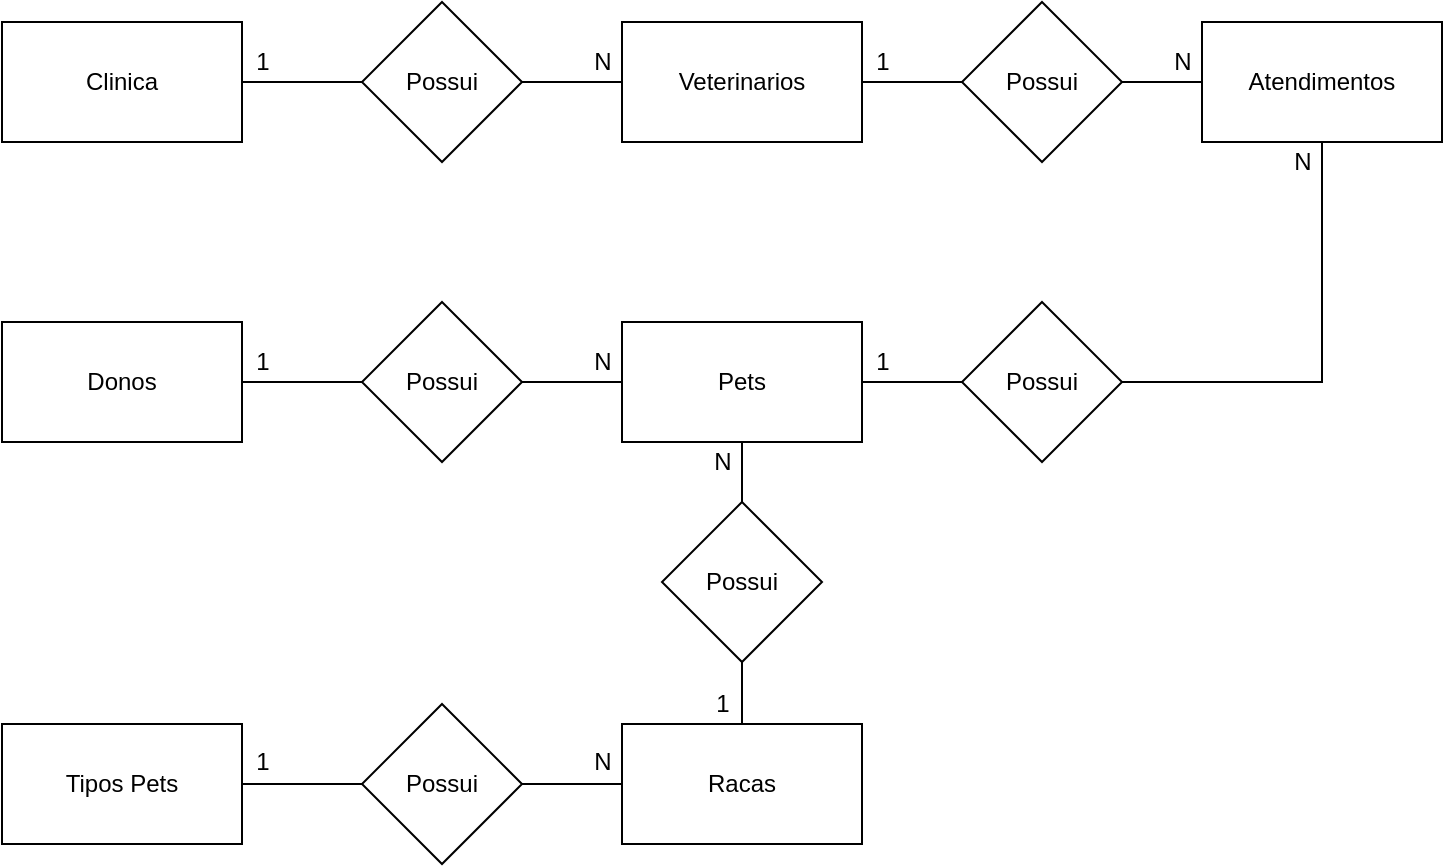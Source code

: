 <mxfile version="14.4.3" type="device" pages="2"><diagram id="XQzvYxQgFVQDmYrkGs5S" name="conceitual"><mxGraphModel dx="1422" dy="705" grid="1" gridSize="10" guides="1" tooltips="1" connect="1" arrows="1" fold="1" page="1" pageScale="1" pageWidth="827" pageHeight="1169" background="none" math="0" shadow="0"><root><mxCell id="0"/><mxCell id="1" parent="0"/><mxCell id="2JyuOrmlL_PyPE6a8k2A-13" style="edgeStyle=orthogonalEdgeStyle;rounded=0;orthogonalLoop=1;jettySize=auto;html=1;entryX=0;entryY=0.5;entryDx=0;entryDy=0;endArrow=none;endFill=0;" edge="1" parent="1" source="GrNN_exZZlfMDmnX6zzU-1" target="2JyuOrmlL_PyPE6a8k2A-7"><mxGeometry relative="1" as="geometry"><mxPoint x="250" y="230" as="targetPoint"/></mxGeometry></mxCell><mxCell id="GrNN_exZZlfMDmnX6zzU-1" value="Clinica" style="rounded=0;whiteSpace=wrap;html=1;" parent="1" vertex="1"><mxGeometry x="80" y="200" width="120" height="60" as="geometry"/></mxCell><mxCell id="2JyuOrmlL_PyPE6a8k2A-1" value="Tipos Pets" style="rounded=0;whiteSpace=wrap;html=1;" vertex="1" parent="1"><mxGeometry x="80" y="551" width="120" height="60" as="geometry"/></mxCell><mxCell id="2JyuOrmlL_PyPE6a8k2A-2" value="Donos" style="rounded=0;whiteSpace=wrap;html=1;" vertex="1" parent="1"><mxGeometry x="80" y="350" width="120" height="60" as="geometry"/></mxCell><mxCell id="2JyuOrmlL_PyPE6a8k2A-15" style="edgeStyle=orthogonalEdgeStyle;rounded=0;orthogonalLoop=1;jettySize=auto;html=1;entryX=0;entryY=0.5;entryDx=0;entryDy=0;endArrow=none;endFill=0;" edge="1" parent="1" source="2JyuOrmlL_PyPE6a8k2A-3" target="2JyuOrmlL_PyPE6a8k2A-10"><mxGeometry relative="1" as="geometry"/></mxCell><mxCell id="2JyuOrmlL_PyPE6a8k2A-3" value="Veterinarios" style="rounded=0;whiteSpace=wrap;html=1;" vertex="1" parent="1"><mxGeometry x="390" y="200" width="120" height="60" as="geometry"/></mxCell><mxCell id="2JyuOrmlL_PyPE6a8k2A-24" value="" style="edgeStyle=orthogonalEdgeStyle;rounded=0;orthogonalLoop=1;jettySize=auto;html=1;endArrow=none;endFill=0;" edge="1" parent="1" source="2JyuOrmlL_PyPE6a8k2A-4" target="2JyuOrmlL_PyPE6a8k2A-8"><mxGeometry relative="1" as="geometry"/></mxCell><mxCell id="2JyuOrmlL_PyPE6a8k2A-4" value="Racas" style="rounded=0;whiteSpace=wrap;html=1;" vertex="1" parent="1"><mxGeometry x="390" y="551" width="120" height="60" as="geometry"/></mxCell><mxCell id="2JyuOrmlL_PyPE6a8k2A-20" style="edgeStyle=orthogonalEdgeStyle;rounded=0;orthogonalLoop=1;jettySize=auto;html=1;exitX=0;exitY=0.5;exitDx=0;exitDy=0;entryX=1;entryY=0.5;entryDx=0;entryDy=0;endArrow=none;endFill=0;" edge="1" parent="1" source="2JyuOrmlL_PyPE6a8k2A-5" target="2JyuOrmlL_PyPE6a8k2A-9"><mxGeometry relative="1" as="geometry"/></mxCell><mxCell id="2JyuOrmlL_PyPE6a8k2A-22" style="edgeStyle=orthogonalEdgeStyle;rounded=0;orthogonalLoop=1;jettySize=auto;html=1;exitX=0.5;exitY=1;exitDx=0;exitDy=0;entryX=0.5;entryY=0;entryDx=0;entryDy=0;endArrow=none;endFill=0;" edge="1" parent="1" source="2JyuOrmlL_PyPE6a8k2A-5" target="2JyuOrmlL_PyPE6a8k2A-12"><mxGeometry relative="1" as="geometry"/></mxCell><mxCell id="2JyuOrmlL_PyPE6a8k2A-5" value="Pets" style="rounded=0;whiteSpace=wrap;html=1;" vertex="1" parent="1"><mxGeometry x="390" y="350" width="120" height="60" as="geometry"/></mxCell><mxCell id="2JyuOrmlL_PyPE6a8k2A-36" style="edgeStyle=orthogonalEdgeStyle;rounded=0;orthogonalLoop=1;jettySize=auto;html=1;entryX=1;entryY=0.5;entryDx=0;entryDy=0;endArrow=none;endFill=0;" edge="1" parent="1" source="2JyuOrmlL_PyPE6a8k2A-6" target="2JyuOrmlL_PyPE6a8k2A-11"><mxGeometry relative="1" as="geometry"><Array as="points"><mxPoint x="740" y="380"/></Array></mxGeometry></mxCell><mxCell id="2JyuOrmlL_PyPE6a8k2A-6" value="Atendimentos" style="rounded=0;whiteSpace=wrap;html=1;" vertex="1" parent="1"><mxGeometry x="680" y="200" width="120" height="60" as="geometry"/></mxCell><mxCell id="2JyuOrmlL_PyPE6a8k2A-14" style="edgeStyle=orthogonalEdgeStyle;rounded=0;orthogonalLoop=1;jettySize=auto;html=1;exitX=1;exitY=0.5;exitDx=0;exitDy=0;entryX=0;entryY=0.5;entryDx=0;entryDy=0;endArrow=none;endFill=0;" edge="1" parent="1" source="2JyuOrmlL_PyPE6a8k2A-7" target="2JyuOrmlL_PyPE6a8k2A-3"><mxGeometry relative="1" as="geometry"/></mxCell><mxCell id="2JyuOrmlL_PyPE6a8k2A-7" value="Possui" style="rhombus;whiteSpace=wrap;html=1;" vertex="1" parent="1"><mxGeometry x="260" y="190" width="80" height="80" as="geometry"/></mxCell><mxCell id="2JyuOrmlL_PyPE6a8k2A-25" value="" style="edgeStyle=orthogonalEdgeStyle;rounded=0;orthogonalLoop=1;jettySize=auto;html=1;endArrow=none;endFill=0;" edge="1" parent="1" source="2JyuOrmlL_PyPE6a8k2A-8" target="2JyuOrmlL_PyPE6a8k2A-1"><mxGeometry relative="1" as="geometry"/></mxCell><mxCell id="2JyuOrmlL_PyPE6a8k2A-8" value="Possui" style="rhombus;whiteSpace=wrap;html=1;" vertex="1" parent="1"><mxGeometry x="260" y="541" width="80" height="80" as="geometry"/></mxCell><mxCell id="2JyuOrmlL_PyPE6a8k2A-21" style="edgeStyle=orthogonalEdgeStyle;rounded=0;orthogonalLoop=1;jettySize=auto;html=1;exitX=0;exitY=0.5;exitDx=0;exitDy=0;entryX=1;entryY=0.5;entryDx=0;entryDy=0;endArrow=none;endFill=0;" edge="1" parent="1" source="2JyuOrmlL_PyPE6a8k2A-9" target="2JyuOrmlL_PyPE6a8k2A-2"><mxGeometry relative="1" as="geometry"/></mxCell><mxCell id="2JyuOrmlL_PyPE6a8k2A-9" value="Possui" style="rhombus;whiteSpace=wrap;html=1;" vertex="1" parent="1"><mxGeometry x="260" y="340" width="80" height="80" as="geometry"/></mxCell><mxCell id="2JyuOrmlL_PyPE6a8k2A-16" style="edgeStyle=orthogonalEdgeStyle;rounded=0;orthogonalLoop=1;jettySize=auto;html=1;entryX=0;entryY=0.5;entryDx=0;entryDy=0;endArrow=none;endFill=0;" edge="1" parent="1" source="2JyuOrmlL_PyPE6a8k2A-10" target="2JyuOrmlL_PyPE6a8k2A-6"><mxGeometry relative="1" as="geometry"/></mxCell><mxCell id="2JyuOrmlL_PyPE6a8k2A-10" value="Possui" style="rhombus;whiteSpace=wrap;html=1;" vertex="1" parent="1"><mxGeometry x="560" y="190" width="80" height="80" as="geometry"/></mxCell><mxCell id="2JyuOrmlL_PyPE6a8k2A-18" style="edgeStyle=orthogonalEdgeStyle;rounded=0;orthogonalLoop=1;jettySize=auto;html=1;exitX=0;exitY=0.5;exitDx=0;exitDy=0;endArrow=none;endFill=0;entryX=1;entryY=0.5;entryDx=0;entryDy=0;" edge="1" parent="1" source="2JyuOrmlL_PyPE6a8k2A-11" target="2JyuOrmlL_PyPE6a8k2A-5"><mxGeometry relative="1" as="geometry"><mxPoint x="520" y="380" as="targetPoint"/></mxGeometry></mxCell><mxCell id="2JyuOrmlL_PyPE6a8k2A-11" value="Possui" style="rhombus;whiteSpace=wrap;html=1;" vertex="1" parent="1"><mxGeometry x="560" y="340" width="80" height="80" as="geometry"/></mxCell><mxCell id="2JyuOrmlL_PyPE6a8k2A-23" style="edgeStyle=orthogonalEdgeStyle;rounded=0;orthogonalLoop=1;jettySize=auto;html=1;exitX=0.5;exitY=1;exitDx=0;exitDy=0;entryX=0.5;entryY=0;entryDx=0;entryDy=0;endArrow=none;endFill=0;" edge="1" parent="1" source="2JyuOrmlL_PyPE6a8k2A-12" target="2JyuOrmlL_PyPE6a8k2A-4"><mxGeometry relative="1" as="geometry"/></mxCell><mxCell id="2JyuOrmlL_PyPE6a8k2A-12" value="Possui" style="rhombus;whiteSpace=wrap;html=1;" vertex="1" parent="1"><mxGeometry x="410" y="440" width="80" height="80" as="geometry"/></mxCell><mxCell id="2JyuOrmlL_PyPE6a8k2A-26" value="1" style="text;html=1;align=center;verticalAlign=middle;resizable=0;points=[];autosize=1;" vertex="1" parent="1"><mxGeometry x="200" y="210" width="20" height="20" as="geometry"/></mxCell><mxCell id="2JyuOrmlL_PyPE6a8k2A-27" value="N" style="text;html=1;align=center;verticalAlign=middle;resizable=0;points=[];autosize=1;" vertex="1" parent="1"><mxGeometry x="370" y="210" width="20" height="20" as="geometry"/></mxCell><mxCell id="2JyuOrmlL_PyPE6a8k2A-28" value="1" style="text;html=1;align=center;verticalAlign=middle;resizable=0;points=[];autosize=1;" vertex="1" parent="1"><mxGeometry x="200" y="360" width="20" height="20" as="geometry"/></mxCell><mxCell id="2JyuOrmlL_PyPE6a8k2A-29" value="N" style="text;html=1;align=center;verticalAlign=middle;resizable=0;points=[];autosize=1;" vertex="1" parent="1"><mxGeometry x="370" y="360" width="20" height="20" as="geometry"/></mxCell><mxCell id="2JyuOrmlL_PyPE6a8k2A-30" value="1" style="text;html=1;align=center;verticalAlign=middle;resizable=0;points=[];autosize=1;" vertex="1" parent="1"><mxGeometry x="200" y="560" width="20" height="20" as="geometry"/></mxCell><mxCell id="2JyuOrmlL_PyPE6a8k2A-31" value="N" style="text;html=1;align=center;verticalAlign=middle;resizable=0;points=[];autosize=1;" vertex="1" parent="1"><mxGeometry x="370" y="560" width="20" height="20" as="geometry"/></mxCell><mxCell id="2JyuOrmlL_PyPE6a8k2A-32" value="1" style="text;html=1;align=center;verticalAlign=middle;resizable=0;points=[];autosize=1;" vertex="1" parent="1"><mxGeometry x="510" y="210" width="20" height="20" as="geometry"/></mxCell><mxCell id="2JyuOrmlL_PyPE6a8k2A-33" value="N" style="text;html=1;align=center;verticalAlign=middle;resizable=0;points=[];autosize=1;" vertex="1" parent="1"><mxGeometry x="660" y="210" width="20" height="20" as="geometry"/></mxCell><mxCell id="2JyuOrmlL_PyPE6a8k2A-34" value="1" style="text;html=1;align=center;verticalAlign=middle;resizable=0;points=[];autosize=1;" vertex="1" parent="1"><mxGeometry x="510" y="360" width="20" height="20" as="geometry"/></mxCell><mxCell id="2JyuOrmlL_PyPE6a8k2A-35" value="N" style="text;html=1;align=center;verticalAlign=middle;resizable=0;points=[];autosize=1;" vertex="1" parent="1"><mxGeometry x="720" y="260" width="20" height="20" as="geometry"/></mxCell><mxCell id="2JyuOrmlL_PyPE6a8k2A-37" value="N" style="text;html=1;align=center;verticalAlign=middle;resizable=0;points=[];autosize=1;" vertex="1" parent="1"><mxGeometry x="430" y="410" width="20" height="20" as="geometry"/></mxCell><mxCell id="2JyuOrmlL_PyPE6a8k2A-38" value="1" style="text;html=1;align=center;verticalAlign=middle;resizable=0;points=[];autosize=1;" vertex="1" parent="1"><mxGeometry x="430" y="531" width="20" height="20" as="geometry"/></mxCell></root></mxGraphModel></diagram><diagram id="OVtbFl0XlnyGS2p2nH_j" name="logico"><mxGraphModel dx="1422" dy="705" grid="1" gridSize="10" guides="1" tooltips="1" connect="1" arrows="1" fold="1" page="1" pageScale="1" pageWidth="827" pageHeight="1169" math="0" shadow="0"><root><mxCell id="vdQqiKLX2M6GCcPtVr5A-0"/><mxCell id="vdQqiKLX2M6GCcPtVr5A-1" parent="vdQqiKLX2M6GCcPtVr5A-0"/><mxCell id="j0yR2iLDxVLnHezjQbnk-0" value="Clinicas" style="shape=table;startSize=30;container=1;collapsible=1;childLayout=tableLayout;fixedRows=1;rowLines=0;fontStyle=1;align=center;resizeLast=1;" vertex="1" parent="vdQqiKLX2M6GCcPtVr5A-1"><mxGeometry width="180" height="160" as="geometry"/></mxCell><mxCell id="j0yR2iLDxVLnHezjQbnk-1" value="" style="shape=partialRectangle;collapsible=0;dropTarget=0;pointerEvents=0;fillColor=none;top=0;left=0;bottom=1;right=0;points=[[0,0.5],[1,0.5]];portConstraint=eastwest;" vertex="1" parent="j0yR2iLDxVLnHezjQbnk-0"><mxGeometry y="30" width="180" height="30" as="geometry"/></mxCell><mxCell id="j0yR2iLDxVLnHezjQbnk-2" value="PK" style="shape=partialRectangle;connectable=0;fillColor=none;top=0;left=0;bottom=0;right=0;fontStyle=1;overflow=hidden;" vertex="1" parent="j0yR2iLDxVLnHezjQbnk-1"><mxGeometry width="30" height="30" as="geometry"/></mxCell><mxCell id="j0yR2iLDxVLnHezjQbnk-3" value="idClinica" style="shape=partialRectangle;connectable=0;fillColor=none;top=0;left=0;bottom=0;right=0;align=left;spacingLeft=6;fontStyle=5;overflow=hidden;" vertex="1" parent="j0yR2iLDxVLnHezjQbnk-1"><mxGeometry x="30" width="150" height="30" as="geometry"/></mxCell><mxCell id="j0yR2iLDxVLnHezjQbnk-4" value="" style="shape=partialRectangle;collapsible=0;dropTarget=0;pointerEvents=0;fillColor=none;top=0;left=0;bottom=0;right=0;points=[[0,0.5],[1,0.5]];portConstraint=eastwest;" vertex="1" parent="j0yR2iLDxVLnHezjQbnk-0"><mxGeometry y="60" width="180" height="30" as="geometry"/></mxCell><mxCell id="j0yR2iLDxVLnHezjQbnk-5" value="" style="shape=partialRectangle;connectable=0;fillColor=none;top=0;left=0;bottom=0;right=0;editable=1;overflow=hidden;" vertex="1" parent="j0yR2iLDxVLnHezjQbnk-4"><mxGeometry width="30" height="30" as="geometry"/></mxCell><mxCell id="j0yR2iLDxVLnHezjQbnk-6" value="Razao social" style="shape=partialRectangle;connectable=0;fillColor=none;top=0;left=0;bottom=0;right=0;align=left;spacingLeft=6;overflow=hidden;" vertex="1" parent="j0yR2iLDxVLnHezjQbnk-4"><mxGeometry x="30" width="150" height="30" as="geometry"/></mxCell><mxCell id="j0yR2iLDxVLnHezjQbnk-7" value="" style="shape=partialRectangle;collapsible=0;dropTarget=0;pointerEvents=0;fillColor=none;top=0;left=0;bottom=0;right=0;points=[[0,0.5],[1,0.5]];portConstraint=eastwest;" vertex="1" parent="j0yR2iLDxVLnHezjQbnk-0"><mxGeometry y="90" width="180" height="30" as="geometry"/></mxCell><mxCell id="j0yR2iLDxVLnHezjQbnk-8" value="" style="shape=partialRectangle;connectable=0;fillColor=none;top=0;left=0;bottom=0;right=0;editable=1;overflow=hidden;" vertex="1" parent="j0yR2iLDxVLnHezjQbnk-7"><mxGeometry width="30" height="30" as="geometry"/></mxCell><mxCell id="j0yR2iLDxVLnHezjQbnk-9" value="CNPJ" style="shape=partialRectangle;connectable=0;fillColor=none;top=0;left=0;bottom=0;right=0;align=left;spacingLeft=6;overflow=hidden;" vertex="1" parent="j0yR2iLDxVLnHezjQbnk-7"><mxGeometry x="30" width="150" height="30" as="geometry"/></mxCell><mxCell id="j0yR2iLDxVLnHezjQbnk-10" value="" style="shape=partialRectangle;collapsible=0;dropTarget=0;pointerEvents=0;fillColor=none;top=0;left=0;bottom=0;right=0;points=[[0,0.5],[1,0.5]];portConstraint=eastwest;" vertex="1" parent="j0yR2iLDxVLnHezjQbnk-0"><mxGeometry y="120" width="180" height="30" as="geometry"/></mxCell><mxCell id="j0yR2iLDxVLnHezjQbnk-11" value="" style="shape=partialRectangle;connectable=0;fillColor=none;top=0;left=0;bottom=0;right=0;editable=1;overflow=hidden;" vertex="1" parent="j0yR2iLDxVLnHezjQbnk-10"><mxGeometry width="30" height="30" as="geometry"/></mxCell><mxCell id="j0yR2iLDxVLnHezjQbnk-12" value="Endereco" style="shape=partialRectangle;connectable=0;fillColor=none;top=0;left=0;bottom=0;right=0;align=left;spacingLeft=6;overflow=hidden;" vertex="1" parent="j0yR2iLDxVLnHezjQbnk-10"><mxGeometry x="30" width="150" height="30" as="geometry"/></mxCell><mxCell id="j0yR2iLDxVLnHezjQbnk-13" value="Veterinarios" style="shape=table;startSize=30;container=1;collapsible=1;childLayout=tableLayout;fixedRows=1;rowLines=0;fontStyle=1;align=center;resizeLast=1;" vertex="1" parent="vdQqiKLX2M6GCcPtVr5A-1"><mxGeometry x="280" width="180" height="160" as="geometry"/></mxCell><mxCell id="j0yR2iLDxVLnHezjQbnk-14" value="" style="shape=partialRectangle;collapsible=0;dropTarget=0;pointerEvents=0;fillColor=none;top=0;left=0;bottom=0;right=0;points=[[0,0.5],[1,0.5]];portConstraint=eastwest;" vertex="1" parent="j0yR2iLDxVLnHezjQbnk-13"><mxGeometry y="30" width="180" height="30" as="geometry"/></mxCell><mxCell id="j0yR2iLDxVLnHezjQbnk-15" value="PK" style="shape=partialRectangle;connectable=0;fillColor=none;top=0;left=0;bottom=0;right=0;fontStyle=1;overflow=hidden;" vertex="1" parent="j0yR2iLDxVLnHezjQbnk-14"><mxGeometry width="60" height="30" as="geometry"/></mxCell><mxCell id="j0yR2iLDxVLnHezjQbnk-16" value="idveterinario" style="shape=partialRectangle;connectable=0;fillColor=none;top=0;left=0;bottom=0;right=0;align=left;spacingLeft=6;fontStyle=5;overflow=hidden;" vertex="1" parent="j0yR2iLDxVLnHezjQbnk-14"><mxGeometry x="60" width="120" height="30" as="geometry"/></mxCell><mxCell id="j0yR2iLDxVLnHezjQbnk-17" value="" style="shape=partialRectangle;collapsible=0;dropTarget=0;pointerEvents=0;fillColor=none;top=0;left=0;bottom=1;right=0;points=[[0,0.5],[1,0.5]];portConstraint=eastwest;" vertex="1" parent="j0yR2iLDxVLnHezjQbnk-13"><mxGeometry y="60" width="180" height="30" as="geometry"/></mxCell><mxCell id="j0yR2iLDxVLnHezjQbnk-18" value="FK" style="shape=partialRectangle;connectable=0;fillColor=none;top=0;left=0;bottom=0;right=0;fontStyle=1;overflow=hidden;" vertex="1" parent="j0yR2iLDxVLnHezjQbnk-17"><mxGeometry width="60" height="30" as="geometry"/></mxCell><mxCell id="j0yR2iLDxVLnHezjQbnk-19" value="idClinica" style="shape=partialRectangle;connectable=0;fillColor=none;top=0;left=0;bottom=0;right=0;align=left;spacingLeft=6;fontStyle=5;overflow=hidden;" vertex="1" parent="j0yR2iLDxVLnHezjQbnk-17"><mxGeometry x="60" width="120" height="30" as="geometry"/></mxCell><mxCell id="j0yR2iLDxVLnHezjQbnk-20" value="" style="shape=partialRectangle;collapsible=0;dropTarget=0;pointerEvents=0;fillColor=none;top=0;left=0;bottom=0;right=0;points=[[0,0.5],[1,0.5]];portConstraint=eastwest;" vertex="1" parent="j0yR2iLDxVLnHezjQbnk-13"><mxGeometry y="90" width="180" height="30" as="geometry"/></mxCell><mxCell id="j0yR2iLDxVLnHezjQbnk-21" value="" style="shape=partialRectangle;connectable=0;fillColor=none;top=0;left=0;bottom=0;right=0;editable=1;overflow=hidden;" vertex="1" parent="j0yR2iLDxVLnHezjQbnk-20"><mxGeometry width="60" height="30" as="geometry"/></mxCell><mxCell id="j0yR2iLDxVLnHezjQbnk-22" value="Nome" style="shape=partialRectangle;connectable=0;fillColor=none;top=0;left=0;bottom=0;right=0;align=left;spacingLeft=6;overflow=hidden;" vertex="1" parent="j0yR2iLDxVLnHezjQbnk-20"><mxGeometry x="60" width="120" height="30" as="geometry"/></mxCell><mxCell id="j0yR2iLDxVLnHezjQbnk-23" value="" style="shape=partialRectangle;collapsible=0;dropTarget=0;pointerEvents=0;fillColor=none;top=0;left=0;bottom=0;right=0;points=[[0,0.5],[1,0.5]];portConstraint=eastwest;" vertex="1" parent="j0yR2iLDxVLnHezjQbnk-13"><mxGeometry y="120" width="180" height="30" as="geometry"/></mxCell><mxCell id="j0yR2iLDxVLnHezjQbnk-24" value="" style="shape=partialRectangle;connectable=0;fillColor=none;top=0;left=0;bottom=0;right=0;editable=1;overflow=hidden;" vertex="1" parent="j0yR2iLDxVLnHezjQbnk-23"><mxGeometry width="60" height="30" as="geometry"/></mxCell><mxCell id="j0yR2iLDxVLnHezjQbnk-25" value="CRMV" style="shape=partialRectangle;connectable=0;fillColor=none;top=0;left=0;bottom=0;right=0;align=left;spacingLeft=6;overflow=hidden;" vertex="1" parent="j0yR2iLDxVLnHezjQbnk-23"><mxGeometry x="60" width="120" height="30" as="geometry"/></mxCell><mxCell id="j0yR2iLDxVLnHezjQbnk-26" value="Atendimentos" style="shape=table;startSize=30;container=1;collapsible=1;childLayout=tableLayout;fixedRows=1;rowLines=0;fontStyle=1;align=center;resizeLast=1;" vertex="1" parent="vdQqiKLX2M6GCcPtVr5A-1"><mxGeometry x="560" width="180" height="190" as="geometry"/></mxCell><mxCell id="j0yR2iLDxVLnHezjQbnk-27" value="" style="shape=partialRectangle;collapsible=0;dropTarget=0;pointerEvents=0;fillColor=none;top=0;left=0;bottom=0;right=0;points=[[0,0.5],[1,0.5]];portConstraint=eastwest;" vertex="1" parent="j0yR2iLDxVLnHezjQbnk-26"><mxGeometry y="30" width="180" height="30" as="geometry"/></mxCell><mxCell id="j0yR2iLDxVLnHezjQbnk-28" value="PK" style="shape=partialRectangle;connectable=0;fillColor=none;top=0;left=0;bottom=0;right=0;fontStyle=1;overflow=hidden;" vertex="1" parent="j0yR2iLDxVLnHezjQbnk-27"><mxGeometry width="60" height="30" as="geometry"/></mxCell><mxCell id="j0yR2iLDxVLnHezjQbnk-29" value="idAtendimento" style="shape=partialRectangle;connectable=0;fillColor=none;top=0;left=0;bottom=0;right=0;align=left;spacingLeft=6;fontStyle=5;overflow=hidden;" vertex="1" parent="j0yR2iLDxVLnHezjQbnk-27"><mxGeometry x="60" width="120" height="30" as="geometry"/></mxCell><mxCell id="j0yR2iLDxVLnHezjQbnk-45" value="" style="shape=partialRectangle;collapsible=0;dropTarget=0;pointerEvents=0;fillColor=none;top=0;left=0;bottom=0;right=0;points=[[0,0.5],[1,0.5]];portConstraint=eastwest;" vertex="1" parent="j0yR2iLDxVLnHezjQbnk-26"><mxGeometry y="60" width="180" height="30" as="geometry"/></mxCell><mxCell id="j0yR2iLDxVLnHezjQbnk-46" value="FK" style="shape=partialRectangle;connectable=0;fillColor=none;top=0;left=0;bottom=0;right=0;fontStyle=1;overflow=hidden;" vertex="1" parent="j0yR2iLDxVLnHezjQbnk-45"><mxGeometry width="60" height="30" as="geometry"/></mxCell><mxCell id="j0yR2iLDxVLnHezjQbnk-47" value="idVeterinario" style="shape=partialRectangle;connectable=0;fillColor=none;top=0;left=0;bottom=0;right=0;align=left;spacingLeft=6;fontStyle=5;overflow=hidden;" vertex="1" parent="j0yR2iLDxVLnHezjQbnk-45"><mxGeometry x="60" width="120" height="30" as="geometry"/></mxCell><mxCell id="j0yR2iLDxVLnHezjQbnk-30" value="" style="shape=partialRectangle;collapsible=0;dropTarget=0;pointerEvents=0;fillColor=none;top=0;left=0;bottom=1;right=0;points=[[0,0.5],[1,0.5]];portConstraint=eastwest;" vertex="1" parent="j0yR2iLDxVLnHezjQbnk-26"><mxGeometry y="90" width="180" height="30" as="geometry"/></mxCell><mxCell id="j0yR2iLDxVLnHezjQbnk-31" value="FK" style="shape=partialRectangle;connectable=0;fillColor=none;top=0;left=0;bottom=0;right=0;fontStyle=1;overflow=hidden;" vertex="1" parent="j0yR2iLDxVLnHezjQbnk-30"><mxGeometry width="60" height="30" as="geometry"/></mxCell><mxCell id="j0yR2iLDxVLnHezjQbnk-32" value="idPet" style="shape=partialRectangle;connectable=0;fillColor=none;top=0;left=0;bottom=0;right=0;align=left;spacingLeft=6;fontStyle=5;overflow=hidden;" vertex="1" parent="j0yR2iLDxVLnHezjQbnk-30"><mxGeometry x="60" width="120" height="30" as="geometry"/></mxCell><mxCell id="j0yR2iLDxVLnHezjQbnk-33" value="" style="shape=partialRectangle;collapsible=0;dropTarget=0;pointerEvents=0;fillColor=none;top=0;left=0;bottom=0;right=0;points=[[0,0.5],[1,0.5]];portConstraint=eastwest;" vertex="1" parent="j0yR2iLDxVLnHezjQbnk-26"><mxGeometry y="120" width="180" height="30" as="geometry"/></mxCell><mxCell id="j0yR2iLDxVLnHezjQbnk-34" value="" style="shape=partialRectangle;connectable=0;fillColor=none;top=0;left=0;bottom=0;right=0;editable=1;overflow=hidden;" vertex="1" parent="j0yR2iLDxVLnHezjQbnk-33"><mxGeometry width="60" height="30" as="geometry"/></mxCell><mxCell id="j0yR2iLDxVLnHezjQbnk-35" value="Descricao" style="shape=partialRectangle;connectable=0;fillColor=none;top=0;left=0;bottom=0;right=0;align=left;spacingLeft=6;overflow=hidden;" vertex="1" parent="j0yR2iLDxVLnHezjQbnk-33"><mxGeometry x="60" width="120" height="30" as="geometry"/></mxCell><mxCell id="j0yR2iLDxVLnHezjQbnk-36" value="" style="shape=partialRectangle;collapsible=0;dropTarget=0;pointerEvents=0;fillColor=none;top=0;left=0;bottom=0;right=0;points=[[0,0.5],[1,0.5]];portConstraint=eastwest;" vertex="1" parent="j0yR2iLDxVLnHezjQbnk-26"><mxGeometry y="150" width="180" height="30" as="geometry"/></mxCell><mxCell id="j0yR2iLDxVLnHezjQbnk-37" value="" style="shape=partialRectangle;connectable=0;fillColor=none;top=0;left=0;bottom=0;right=0;editable=1;overflow=hidden;" vertex="1" parent="j0yR2iLDxVLnHezjQbnk-36"><mxGeometry width="60" height="30" as="geometry"/></mxCell><mxCell id="j0yR2iLDxVLnHezjQbnk-38" value="DataAtendimento" style="shape=partialRectangle;connectable=0;fillColor=none;top=0;left=0;bottom=0;right=0;align=left;spacingLeft=6;overflow=hidden;" vertex="1" parent="j0yR2iLDxVLnHezjQbnk-36"><mxGeometry x="60" width="120" height="30" as="geometry"/></mxCell><mxCell id="j0yR2iLDxVLnHezjQbnk-48" value="Pets" style="shape=table;startSize=30;container=1;collapsible=1;childLayout=tableLayout;fixedRows=1;rowLines=0;fontStyle=1;align=center;resizeLast=1;" vertex="1" parent="vdQqiKLX2M6GCcPtVr5A-1"><mxGeometry x="280" y="240" width="180" height="190" as="geometry"/></mxCell><mxCell id="j0yR2iLDxVLnHezjQbnk-49" value="" style="shape=partialRectangle;collapsible=0;dropTarget=0;pointerEvents=0;fillColor=none;top=0;left=0;bottom=0;right=0;points=[[0,0.5],[1,0.5]];portConstraint=eastwest;" vertex="1" parent="j0yR2iLDxVLnHezjQbnk-48"><mxGeometry y="30" width="180" height="30" as="geometry"/></mxCell><mxCell id="j0yR2iLDxVLnHezjQbnk-50" value="PK" style="shape=partialRectangle;connectable=0;fillColor=none;top=0;left=0;bottom=0;right=0;fontStyle=1;overflow=hidden;" vertex="1" parent="j0yR2iLDxVLnHezjQbnk-49"><mxGeometry width="60" height="30" as="geometry"/></mxCell><mxCell id="j0yR2iLDxVLnHezjQbnk-51" value="idPet" style="shape=partialRectangle;connectable=0;fillColor=none;top=0;left=0;bottom=0;right=0;align=left;spacingLeft=6;fontStyle=5;overflow=hidden;" vertex="1" parent="j0yR2iLDxVLnHezjQbnk-49"><mxGeometry x="60" width="120" height="30" as="geometry"/></mxCell><mxCell id="j0yR2iLDxVLnHezjQbnk-52" value="" style="shape=partialRectangle;collapsible=0;dropTarget=0;pointerEvents=0;fillColor=none;top=0;left=0;bottom=0;right=0;points=[[0,0.5],[1,0.5]];portConstraint=eastwest;" vertex="1" parent="j0yR2iLDxVLnHezjQbnk-48"><mxGeometry y="60" width="180" height="30" as="geometry"/></mxCell><mxCell id="j0yR2iLDxVLnHezjQbnk-53" value="FK" style="shape=partialRectangle;connectable=0;fillColor=none;top=0;left=0;bottom=0;right=0;fontStyle=1;overflow=hidden;" vertex="1" parent="j0yR2iLDxVLnHezjQbnk-52"><mxGeometry width="60" height="30" as="geometry"/></mxCell><mxCell id="j0yR2iLDxVLnHezjQbnk-54" value="idRaca" style="shape=partialRectangle;connectable=0;fillColor=none;top=0;left=0;bottom=0;right=0;align=left;spacingLeft=6;fontStyle=5;overflow=hidden;" vertex="1" parent="j0yR2iLDxVLnHezjQbnk-52"><mxGeometry x="60" width="120" height="30" as="geometry"/></mxCell><mxCell id="j0yR2iLDxVLnHezjQbnk-55" value="" style="shape=partialRectangle;collapsible=0;dropTarget=0;pointerEvents=0;fillColor=none;top=0;left=0;bottom=1;right=0;points=[[0,0.5],[1,0.5]];portConstraint=eastwest;" vertex="1" parent="j0yR2iLDxVLnHezjQbnk-48"><mxGeometry y="90" width="180" height="30" as="geometry"/></mxCell><mxCell id="j0yR2iLDxVLnHezjQbnk-56" value="FK" style="shape=partialRectangle;connectable=0;fillColor=none;top=0;left=0;bottom=0;right=0;fontStyle=1;overflow=hidden;" vertex="1" parent="j0yR2iLDxVLnHezjQbnk-55"><mxGeometry width="60" height="30" as="geometry"/></mxCell><mxCell id="j0yR2iLDxVLnHezjQbnk-57" value="idDono" style="shape=partialRectangle;connectable=0;fillColor=none;top=0;left=0;bottom=0;right=0;align=left;spacingLeft=6;fontStyle=5;overflow=hidden;" vertex="1" parent="j0yR2iLDxVLnHezjQbnk-55"><mxGeometry x="60" width="120" height="30" as="geometry"/></mxCell><mxCell id="j0yR2iLDxVLnHezjQbnk-58" value="" style="shape=partialRectangle;collapsible=0;dropTarget=0;pointerEvents=0;fillColor=none;top=0;left=0;bottom=0;right=0;points=[[0,0.5],[1,0.5]];portConstraint=eastwest;" vertex="1" parent="j0yR2iLDxVLnHezjQbnk-48"><mxGeometry y="120" width="180" height="30" as="geometry"/></mxCell><mxCell id="j0yR2iLDxVLnHezjQbnk-59" value="" style="shape=partialRectangle;connectable=0;fillColor=none;top=0;left=0;bottom=0;right=0;editable=1;overflow=hidden;" vertex="1" parent="j0yR2iLDxVLnHezjQbnk-58"><mxGeometry width="60" height="30" as="geometry"/></mxCell><mxCell id="j0yR2iLDxVLnHezjQbnk-60" value="Nome" style="shape=partialRectangle;connectable=0;fillColor=none;top=0;left=0;bottom=0;right=0;align=left;spacingLeft=6;overflow=hidden;" vertex="1" parent="j0yR2iLDxVLnHezjQbnk-58"><mxGeometry x="60" width="120" height="30" as="geometry"/></mxCell><mxCell id="j0yR2iLDxVLnHezjQbnk-61" value="" style="shape=partialRectangle;collapsible=0;dropTarget=0;pointerEvents=0;fillColor=none;top=0;left=0;bottom=0;right=0;points=[[0,0.5],[1,0.5]];portConstraint=eastwest;" vertex="1" parent="j0yR2iLDxVLnHezjQbnk-48"><mxGeometry y="150" width="180" height="30" as="geometry"/></mxCell><mxCell id="j0yR2iLDxVLnHezjQbnk-62" value="" style="shape=partialRectangle;connectable=0;fillColor=none;top=0;left=0;bottom=0;right=0;editable=1;overflow=hidden;" vertex="1" parent="j0yR2iLDxVLnHezjQbnk-61"><mxGeometry width="60" height="30" as="geometry"/></mxCell><mxCell id="j0yR2iLDxVLnHezjQbnk-63" value="DataNascimento" style="shape=partialRectangle;connectable=0;fillColor=none;top=0;left=0;bottom=0;right=0;align=left;spacingLeft=6;overflow=hidden;" vertex="1" parent="j0yR2iLDxVLnHezjQbnk-61"><mxGeometry x="60" width="120" height="30" as="geometry"/></mxCell><mxCell id="j0yR2iLDxVLnHezjQbnk-64" value="Donos" style="shape=table;startSize=30;container=1;collapsible=1;childLayout=tableLayout;fixedRows=1;rowLines=0;fontStyle=1;align=center;resizeLast=1;" vertex="1" parent="vdQqiKLX2M6GCcPtVr5A-1"><mxGeometry x="560" y="240" width="180" height="100" as="geometry"/></mxCell><mxCell id="j0yR2iLDxVLnHezjQbnk-65" value="" style="shape=partialRectangle;collapsible=0;dropTarget=0;pointerEvents=0;fillColor=none;top=0;left=0;bottom=1;right=0;points=[[0,0.5],[1,0.5]];portConstraint=eastwest;" vertex="1" parent="j0yR2iLDxVLnHezjQbnk-64"><mxGeometry y="30" width="180" height="30" as="geometry"/></mxCell><mxCell id="j0yR2iLDxVLnHezjQbnk-66" value="PK" style="shape=partialRectangle;connectable=0;fillColor=none;top=0;left=0;bottom=0;right=0;fontStyle=1;overflow=hidden;" vertex="1" parent="j0yR2iLDxVLnHezjQbnk-65"><mxGeometry width="30" height="30" as="geometry"/></mxCell><mxCell id="j0yR2iLDxVLnHezjQbnk-67" value="idDono" style="shape=partialRectangle;connectable=0;fillColor=none;top=0;left=0;bottom=0;right=0;align=left;spacingLeft=6;fontStyle=5;overflow=hidden;" vertex="1" parent="j0yR2iLDxVLnHezjQbnk-65"><mxGeometry x="30" width="150" height="30" as="geometry"/></mxCell><mxCell id="j0yR2iLDxVLnHezjQbnk-68" value="" style="shape=partialRectangle;collapsible=0;dropTarget=0;pointerEvents=0;fillColor=none;top=0;left=0;bottom=0;right=0;points=[[0,0.5],[1,0.5]];portConstraint=eastwest;" vertex="1" parent="j0yR2iLDxVLnHezjQbnk-64"><mxGeometry y="60" width="180" height="30" as="geometry"/></mxCell><mxCell id="j0yR2iLDxVLnHezjQbnk-69" value="" style="shape=partialRectangle;connectable=0;fillColor=none;top=0;left=0;bottom=0;right=0;editable=1;overflow=hidden;" vertex="1" parent="j0yR2iLDxVLnHezjQbnk-68"><mxGeometry width="30" height="30" as="geometry"/></mxCell><mxCell id="j0yR2iLDxVLnHezjQbnk-70" value="Nome" style="shape=partialRectangle;connectable=0;fillColor=none;top=0;left=0;bottom=0;right=0;align=left;spacingLeft=6;overflow=hidden;" vertex="1" parent="j0yR2iLDxVLnHezjQbnk-68"><mxGeometry x="30" width="150" height="30" as="geometry"/></mxCell><mxCell id="j0yR2iLDxVLnHezjQbnk-77" value="Racas" style="shape=table;startSize=30;container=1;collapsible=1;childLayout=tableLayout;fixedRows=1;rowLines=0;fontStyle=1;align=center;resizeLast=1;" vertex="1" parent="vdQqiKLX2M6GCcPtVr5A-1"><mxGeometry y="240" width="180" height="130" as="geometry"/></mxCell><mxCell id="j0yR2iLDxVLnHezjQbnk-78" value="" style="shape=partialRectangle;collapsible=0;dropTarget=0;pointerEvents=0;fillColor=none;top=0;left=0;bottom=0;right=0;points=[[0,0.5],[1,0.5]];portConstraint=eastwest;" vertex="1" parent="j0yR2iLDxVLnHezjQbnk-77"><mxGeometry y="30" width="180" height="30" as="geometry"/></mxCell><mxCell id="j0yR2iLDxVLnHezjQbnk-79" value="PK" style="shape=partialRectangle;connectable=0;fillColor=none;top=0;left=0;bottom=0;right=0;fontStyle=1;overflow=hidden;" vertex="1" parent="j0yR2iLDxVLnHezjQbnk-78"><mxGeometry width="60" height="30" as="geometry"/></mxCell><mxCell id="j0yR2iLDxVLnHezjQbnk-80" value="idRaca" style="shape=partialRectangle;connectable=0;fillColor=none;top=0;left=0;bottom=0;right=0;align=left;spacingLeft=6;fontStyle=5;overflow=hidden;" vertex="1" parent="j0yR2iLDxVLnHezjQbnk-78"><mxGeometry x="60" width="120" height="30" as="geometry"/></mxCell><mxCell id="j0yR2iLDxVLnHezjQbnk-81" value="" style="shape=partialRectangle;collapsible=0;dropTarget=0;pointerEvents=0;fillColor=none;top=0;left=0;bottom=1;right=0;points=[[0,0.5],[1,0.5]];portConstraint=eastwest;" vertex="1" parent="j0yR2iLDxVLnHezjQbnk-77"><mxGeometry y="60" width="180" height="30" as="geometry"/></mxCell><mxCell id="j0yR2iLDxVLnHezjQbnk-82" value="FK" style="shape=partialRectangle;connectable=0;fillColor=none;top=0;left=0;bottom=0;right=0;fontStyle=1;overflow=hidden;" vertex="1" parent="j0yR2iLDxVLnHezjQbnk-81"><mxGeometry width="60" height="30" as="geometry"/></mxCell><mxCell id="j0yR2iLDxVLnHezjQbnk-83" value="idTipoPet" style="shape=partialRectangle;connectable=0;fillColor=none;top=0;left=0;bottom=0;right=0;align=left;spacingLeft=6;fontStyle=5;overflow=hidden;" vertex="1" parent="j0yR2iLDxVLnHezjQbnk-81"><mxGeometry x="60" width="120" height="30" as="geometry"/></mxCell><mxCell id="j0yR2iLDxVLnHezjQbnk-84" value="" style="shape=partialRectangle;collapsible=0;dropTarget=0;pointerEvents=0;fillColor=none;top=0;left=0;bottom=0;right=0;points=[[0,0.5],[1,0.5]];portConstraint=eastwest;" vertex="1" parent="j0yR2iLDxVLnHezjQbnk-77"><mxGeometry y="90" width="180" height="30" as="geometry"/></mxCell><mxCell id="j0yR2iLDxVLnHezjQbnk-85" value="" style="shape=partialRectangle;connectable=0;fillColor=none;top=0;left=0;bottom=0;right=0;editable=1;overflow=hidden;" vertex="1" parent="j0yR2iLDxVLnHezjQbnk-84"><mxGeometry width="60" height="30" as="geometry"/></mxCell><mxCell id="j0yR2iLDxVLnHezjQbnk-86" value="Descricao" style="shape=partialRectangle;connectable=0;fillColor=none;top=0;left=0;bottom=0;right=0;align=left;spacingLeft=6;overflow=hidden;" vertex="1" parent="j0yR2iLDxVLnHezjQbnk-84"><mxGeometry x="60" width="120" height="30" as="geometry"/></mxCell><mxCell id="j0yR2iLDxVLnHezjQbnk-90" value="TiposPets" style="shape=table;startSize=30;container=1;collapsible=1;childLayout=tableLayout;fixedRows=1;rowLines=0;fontStyle=1;align=center;resizeLast=1;" vertex="1" parent="vdQqiKLX2M6GCcPtVr5A-1"><mxGeometry y="480" width="180" height="100" as="geometry"/></mxCell><mxCell id="j0yR2iLDxVLnHezjQbnk-91" value="" style="shape=partialRectangle;collapsible=0;dropTarget=0;pointerEvents=0;fillColor=none;top=0;left=0;bottom=1;right=0;points=[[0,0.5],[1,0.5]];portConstraint=eastwest;" vertex="1" parent="j0yR2iLDxVLnHezjQbnk-90"><mxGeometry y="30" width="180" height="30" as="geometry"/></mxCell><mxCell id="j0yR2iLDxVLnHezjQbnk-92" value="PK" style="shape=partialRectangle;connectable=0;fillColor=none;top=0;left=0;bottom=0;right=0;fontStyle=1;overflow=hidden;" vertex="1" parent="j0yR2iLDxVLnHezjQbnk-91"><mxGeometry width="30" height="30" as="geometry"/></mxCell><mxCell id="j0yR2iLDxVLnHezjQbnk-93" value="idTipoPet" style="shape=partialRectangle;connectable=0;fillColor=none;top=0;left=0;bottom=0;right=0;align=left;spacingLeft=6;fontStyle=5;overflow=hidden;" vertex="1" parent="j0yR2iLDxVLnHezjQbnk-91"><mxGeometry x="30" width="150" height="30" as="geometry"/></mxCell><mxCell id="j0yR2iLDxVLnHezjQbnk-94" value="" style="shape=partialRectangle;collapsible=0;dropTarget=0;pointerEvents=0;fillColor=none;top=0;left=0;bottom=0;right=0;points=[[0,0.5],[1,0.5]];portConstraint=eastwest;" vertex="1" parent="j0yR2iLDxVLnHezjQbnk-90"><mxGeometry y="60" width="180" height="30" as="geometry"/></mxCell><mxCell id="j0yR2iLDxVLnHezjQbnk-95" value="" style="shape=partialRectangle;connectable=0;fillColor=none;top=0;left=0;bottom=0;right=0;editable=1;overflow=hidden;" vertex="1" parent="j0yR2iLDxVLnHezjQbnk-94"><mxGeometry width="30" height="30" as="geometry"/></mxCell><mxCell id="j0yR2iLDxVLnHezjQbnk-96" value="Descricao" style="shape=partialRectangle;connectable=0;fillColor=none;top=0;left=0;bottom=0;right=0;align=left;spacingLeft=6;overflow=hidden;" vertex="1" parent="j0yR2iLDxVLnHezjQbnk-94"><mxGeometry x="30" width="150" height="30" as="geometry"/></mxCell><mxCell id="j0yR2iLDxVLnHezjQbnk-97" value="" style="edgeStyle=entityRelationEdgeStyle;fontSize=12;html=1;endArrow=ERoneToMany;" edge="1" parent="vdQqiKLX2M6GCcPtVr5A-1" source="j0yR2iLDxVLnHezjQbnk-1" target="j0yR2iLDxVLnHezjQbnk-17"><mxGeometry width="100" height="100" relative="1" as="geometry"><mxPoint x="290" y="540" as="sourcePoint"/><mxPoint x="390" y="440" as="targetPoint"/></mxGeometry></mxCell><mxCell id="j0yR2iLDxVLnHezjQbnk-98" value="" style="edgeStyle=entityRelationEdgeStyle;fontSize=12;html=1;endArrow=ERoneToMany;" edge="1" parent="vdQqiKLX2M6GCcPtVr5A-1" source="j0yR2iLDxVLnHezjQbnk-14" target="j0yR2iLDxVLnHezjQbnk-45"><mxGeometry width="100" height="100" relative="1" as="geometry"><mxPoint x="520" y="220" as="sourcePoint"/><mxPoint x="620" y="250" as="targetPoint"/></mxGeometry></mxCell><mxCell id="j0yR2iLDxVLnHezjQbnk-99" value="" style="edgeStyle=entityRelationEdgeStyle;fontSize=12;html=1;endArrow=ERoneToMany;" edge="1" parent="vdQqiKLX2M6GCcPtVr5A-1" source="j0yR2iLDxVLnHezjQbnk-49" target="j0yR2iLDxVLnHezjQbnk-30"><mxGeometry width="100" height="100" relative="1" as="geometry"><mxPoint x="440" y="130" as="sourcePoint"/><mxPoint x="540" y="160" as="targetPoint"/></mxGeometry></mxCell><mxCell id="j0yR2iLDxVLnHezjQbnk-100" value="" style="edgeStyle=entityRelationEdgeStyle;fontSize=12;html=1;endArrow=ERoneToMany;" edge="1" parent="vdQqiKLX2M6GCcPtVr5A-1" source="j0yR2iLDxVLnHezjQbnk-65" target="j0yR2iLDxVLnHezjQbnk-55"><mxGeometry width="100" height="100" relative="1" as="geometry"><mxPoint x="510" y="655" as="sourcePoint"/><mxPoint x="560" y="280" as="targetPoint"/></mxGeometry></mxCell><mxCell id="j0yR2iLDxVLnHezjQbnk-101" value="" style="edgeStyle=entityRelationEdgeStyle;fontSize=12;html=1;endArrow=ERoneToMany;" edge="1" parent="vdQqiKLX2M6GCcPtVr5A-1" source="j0yR2iLDxVLnHezjQbnk-78" target="j0yR2iLDxVLnHezjQbnk-52"><mxGeometry width="100" height="100" relative="1" as="geometry"><mxPoint x="190" y="55" as="sourcePoint"/><mxPoint x="290" y="85" as="targetPoint"/></mxGeometry></mxCell><mxCell id="j0yR2iLDxVLnHezjQbnk-102" value="" style="edgeStyle=entityRelationEdgeStyle;fontSize=12;html=1;endArrow=ERoneToMany;" edge="1" parent="vdQqiKLX2M6GCcPtVr5A-1" source="j0yR2iLDxVLnHezjQbnk-91" target="j0yR2iLDxVLnHezjQbnk-81"><mxGeometry width="100" height="100" relative="1" as="geometry"><mxPoint x="170" y="350" as="sourcePoint"/><mxPoint x="270" y="380" as="targetPoint"/></mxGeometry></mxCell></root></mxGraphModel></diagram></mxfile>